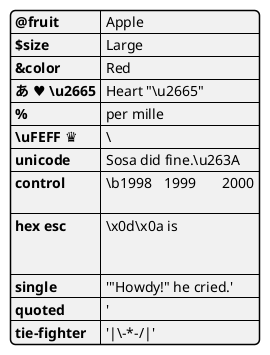 @startyaml
@fruit: Apple
$size: Large
&color: Red
あ ♥ \\u2665: Heart "\\u2665"
% : per mille
\uFEFF ♛ : \\
unicode: "Sosa did fine.\u263A"
control: "\b1998\t1999\t2000\n"
hex esc: "\x0d\x0a is \r\n"
single: '"Howdy!" he cried.'
quoted: ' # Not a ''comment''.'
tie-fighter: '|\-*-/|'
@endyaml